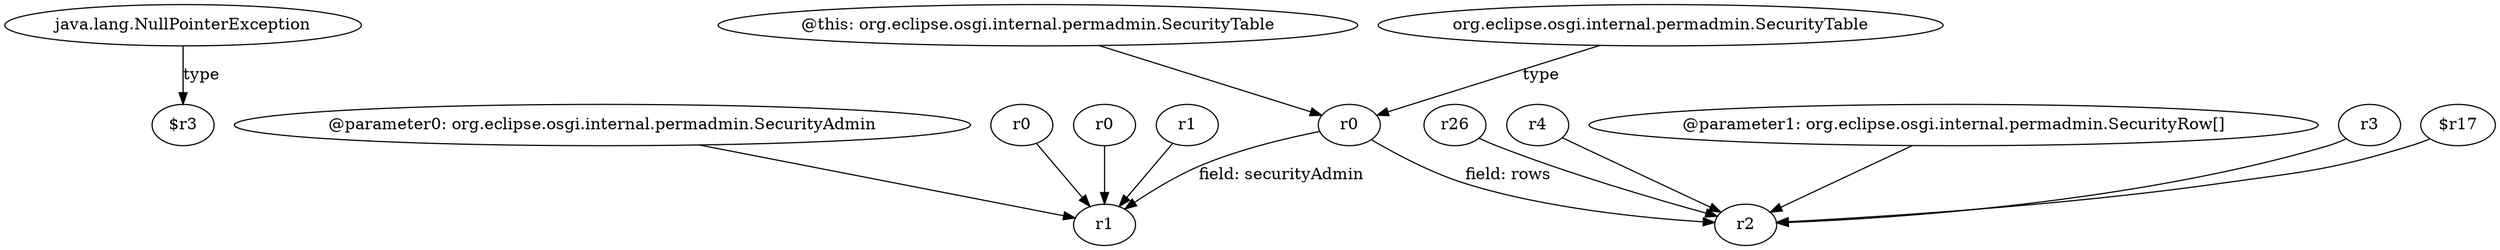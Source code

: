 digraph g {
0[label="java.lang.NullPointerException"]
1[label="$r3"]
0->1[label="type"]
2[label="r4"]
3[label="r2"]
2->3[label=""]
4[label="@parameter1: org.eclipse.osgi.internal.permadmin.SecurityRow[]"]
4->3[label=""]
5[label="@this: org.eclipse.osgi.internal.permadmin.SecurityTable"]
6[label="r0"]
5->6[label=""]
6->3[label="field: rows"]
7[label="@parameter0: org.eclipse.osgi.internal.permadmin.SecurityAdmin"]
8[label="r1"]
7->8[label=""]
9[label="r0"]
9->8[label=""]
10[label="r0"]
10->8[label=""]
11[label="r3"]
11->3[label=""]
12[label="r1"]
12->8[label=""]
13[label="org.eclipse.osgi.internal.permadmin.SecurityTable"]
13->6[label="type"]
14[label="$r17"]
14->3[label=""]
6->8[label="field: securityAdmin"]
15[label="r26"]
15->3[label=""]
}